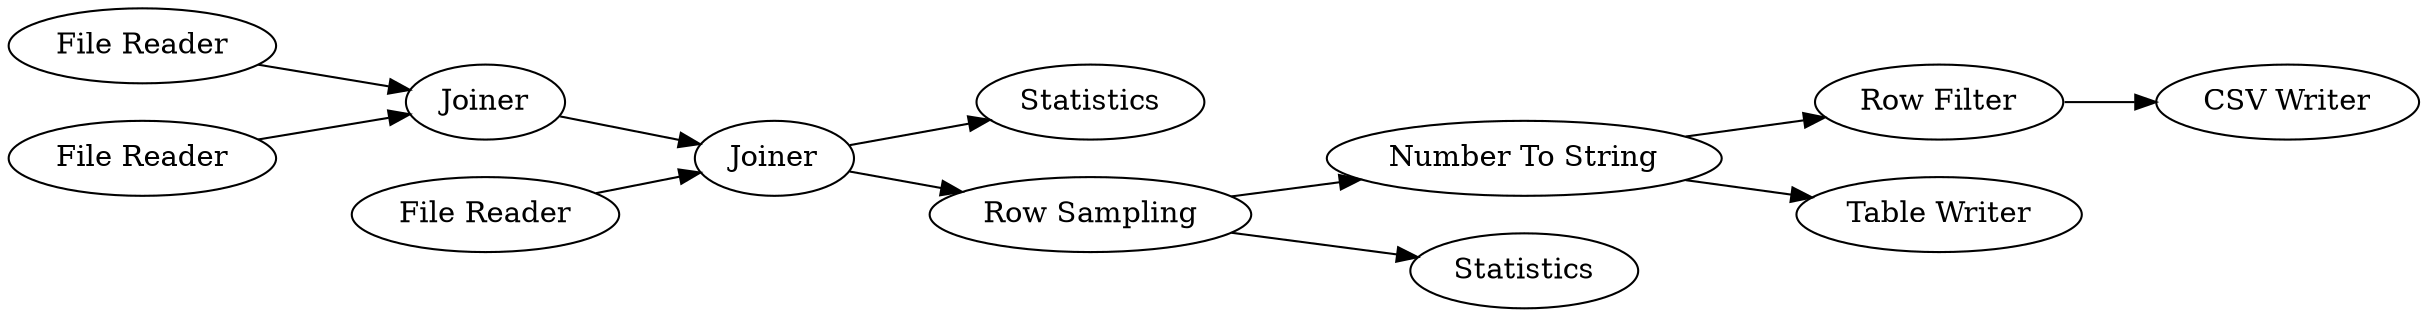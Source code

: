 digraph {
	17 -> 12
	6 -> 16
	12 -> 13
	19 -> 9
	6 -> 14
	18 -> 9
	14 -> 17
	20 -> 6
	14 -> 15
	17 -> 11
	9 -> 6
	16 [label=Statistics]
	13 [label="CSV Writer"]
	20 [label="File Reader"]
	9 [label=Joiner]
	11 [label="Table Writer"]
	18 [label="File Reader"]
	6 [label=Joiner]
	15 [label=Statistics]
	14 [label="Row Sampling"]
	17 [label="Number To String"]
	12 [label="Row Filter"]
	19 [label="File Reader"]
	rankdir=LR
}
